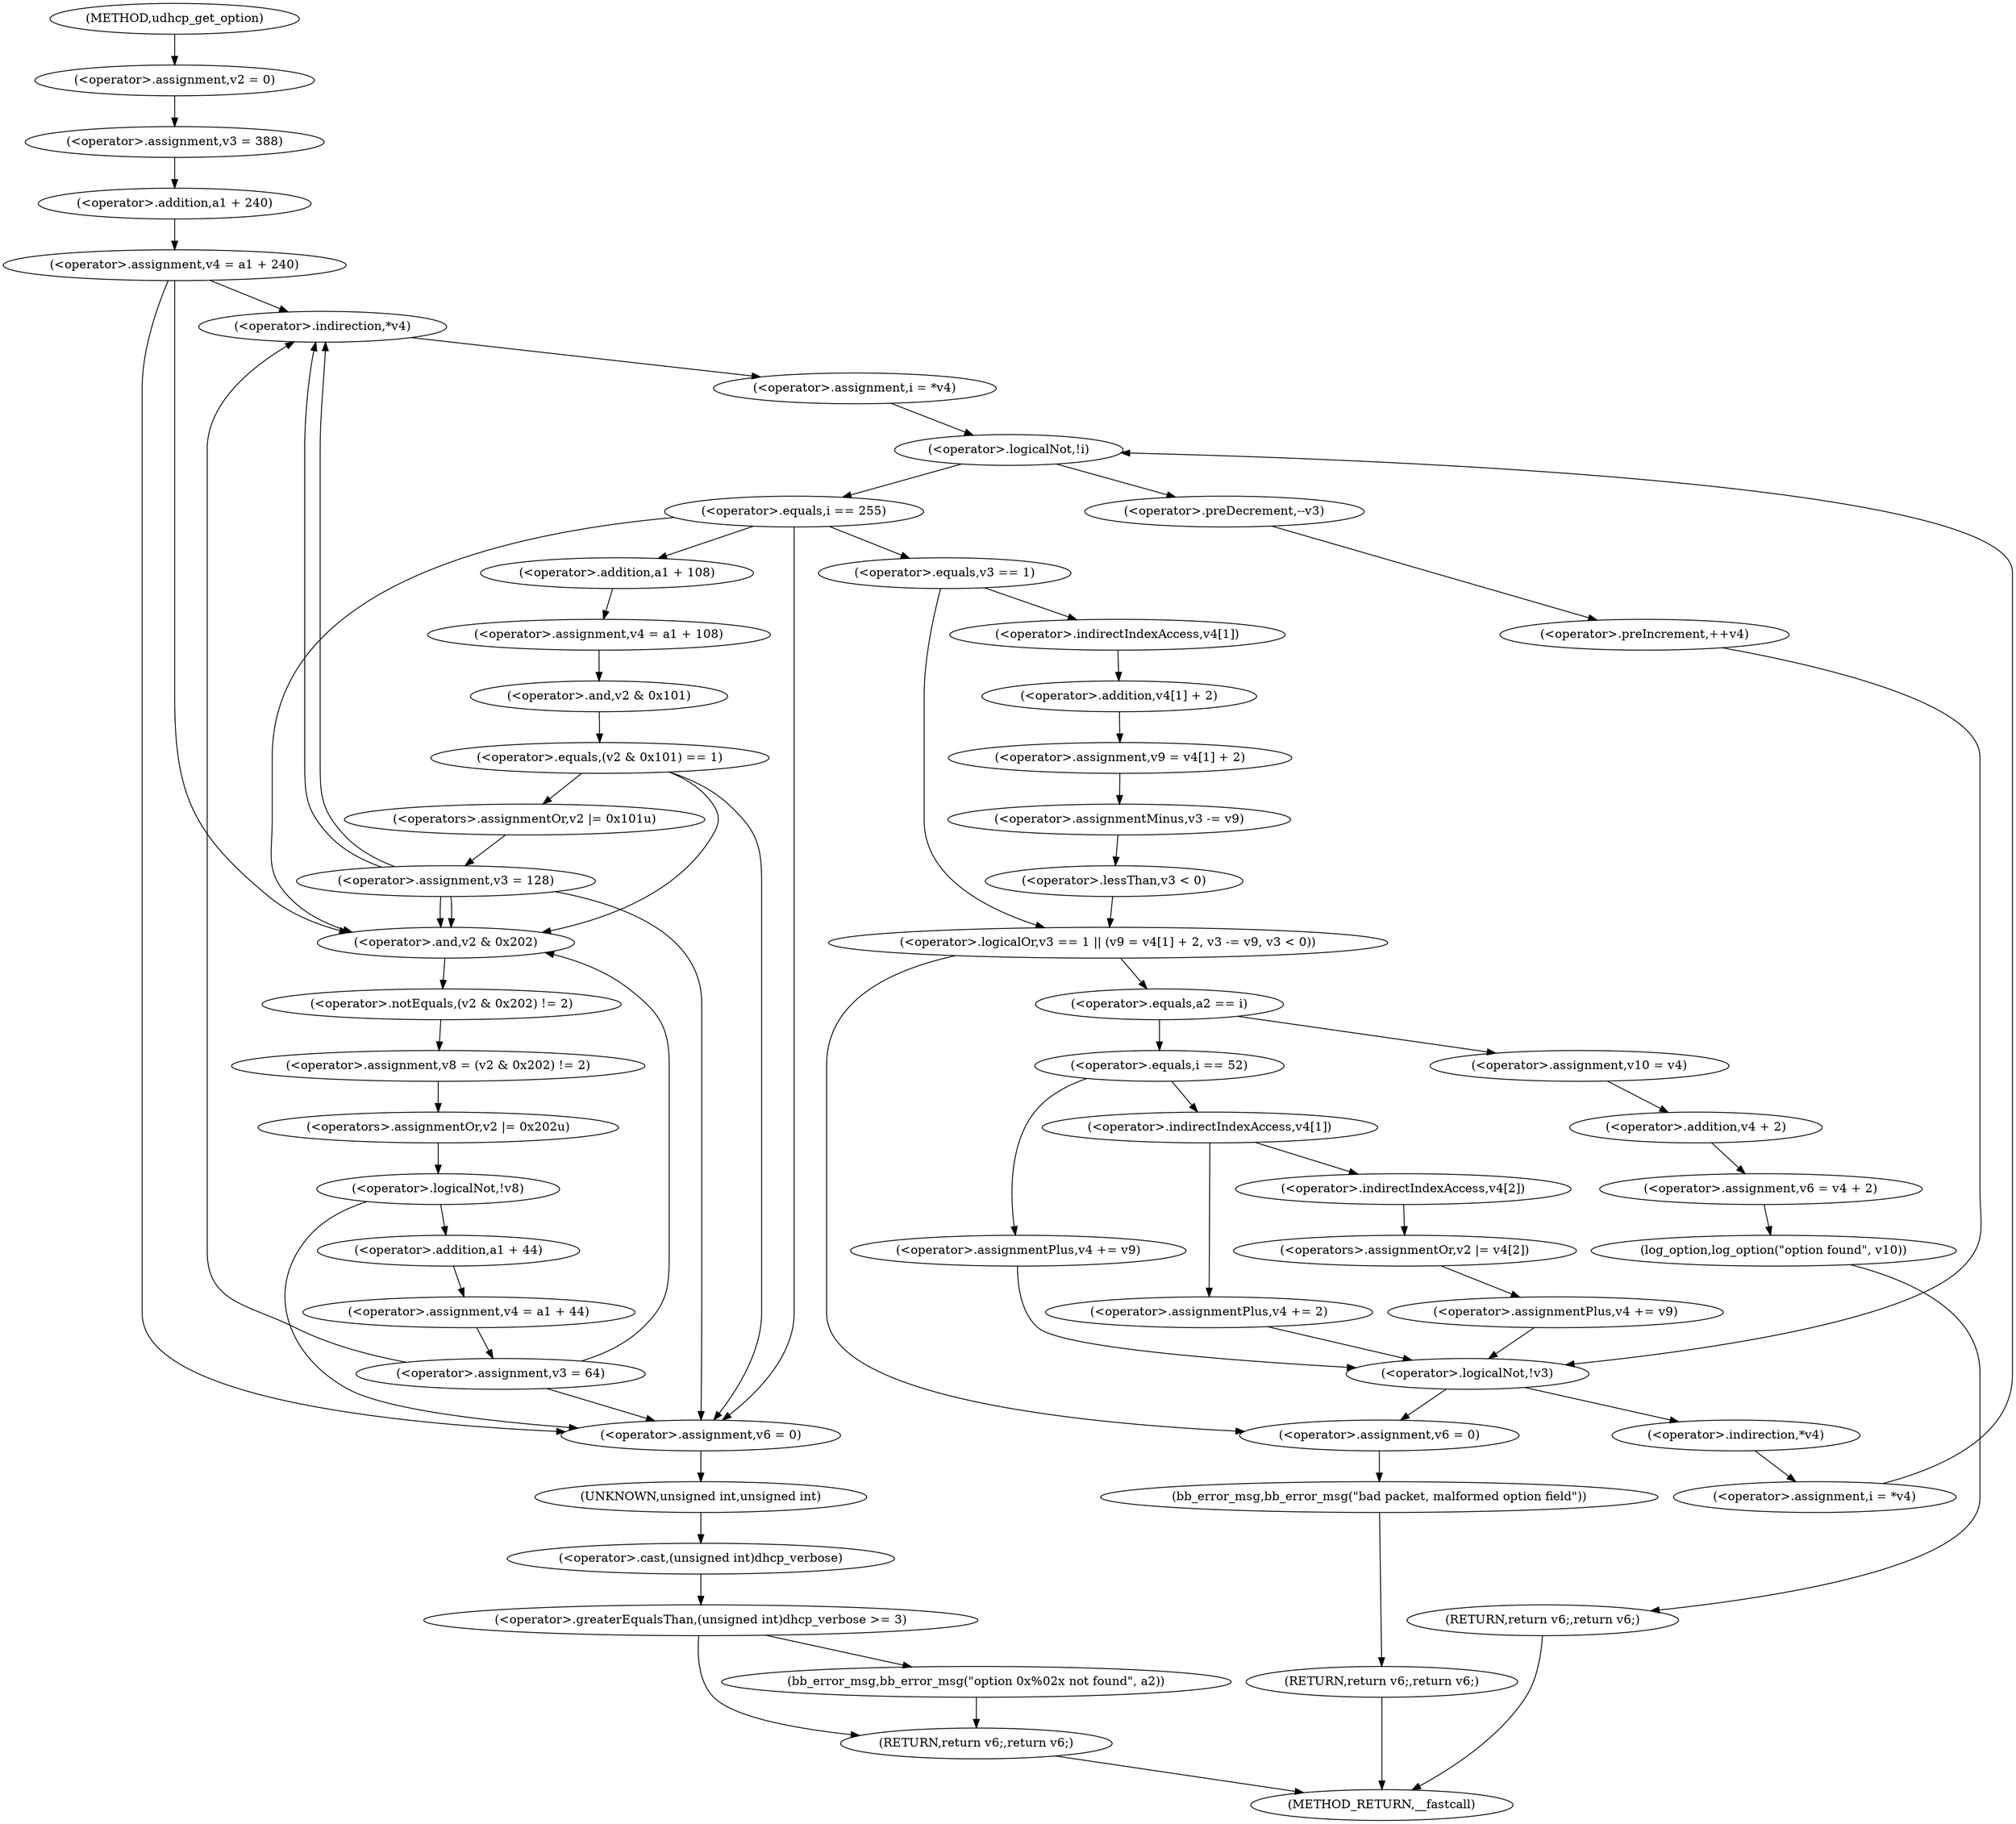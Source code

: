 digraph udhcp_get_option {  
"1000121" [label = "(<operator>.assignment,v2 = 0)" ]
"1000124" [label = "(<operator>.assignment,v3 = 388)" ]
"1000127" [label = "(<operator>.assignment,v4 = a1 + 240)" ]
"1000129" [label = "(<operator>.addition,a1 + 240)" ]
"1000139" [label = "(<operator>.assignment,i = *v4)" ]
"1000141" [label = "(<operator>.indirection,*v4)" ]
"1000143" [label = "(<operator>.assignment,i = *v4)" ]
"1000145" [label = "(<operator>.indirection,*v4)" ]
"1000149" [label = "(<operator>.logicalNot,!i)" ]
"1000152" [label = "(<operator>.preDecrement,--v3)" ]
"1000154" [label = "(<operator>.preIncrement,++v4)" ]
"1000158" [label = "(<operator>.equals,i == 255)" ]
"1000163" [label = "(<operator>.logicalOr,v3 == 1 || (v9 = v4[1] + 2, v3 -= v9, v3 < 0))" ]
"1000164" [label = "(<operator>.equals,v3 == 1)" ]
"1000168" [label = "(<operator>.assignment,v9 = v4[1] + 2)" ]
"1000170" [label = "(<operator>.addition,v4[1] + 2)" ]
"1000171" [label = "(<operator>.indirectIndexAccess,v4[1])" ]
"1000176" [label = "(<operator>.assignmentMinus,v3 -= v9)" ]
"1000179" [label = "(<operator>.lessThan,v3 < 0)" ]
"1000184" [label = "(<operator>.assignment,v6 = 0)" ]
"1000187" [label = "(bb_error_msg,bb_error_msg(\"bad packet, malformed option field\"))" ]
"1000189" [label = "(RETURN,return v6;,return v6;)" ]
"1000192" [label = "(<operator>.equals,a2 == i)" ]
"1000196" [label = "(<operator>.assignment,v10 = v4)" ]
"1000199" [label = "(<operator>.assignment,v6 = v4 + 2)" ]
"1000201" [label = "(<operator>.addition,v4 + 2)" ]
"1000204" [label = "(log_option,log_option(\"option found\", v10))" ]
"1000207" [label = "(RETURN,return v6;,return v6;)" ]
"1000210" [label = "(<operator>.equals,i == 52)" ]
"1000215" [label = "(<operator>.indirectIndexAccess,v4[1])" ]
"1000219" [label = "(<operators>.assignmentOr,v2 |= v4[2])" ]
"1000221" [label = "(<operator>.indirectIndexAccess,v4[2])" ]
"1000224" [label = "(<operator>.assignmentPlus,v4 += v9)" ]
"1000229" [label = "(<operator>.assignmentPlus,v4 += 2)" ]
"1000234" [label = "(<operator>.assignmentPlus,v4 += v9)" ]
"1000239" [label = "(<operator>.logicalNot,!v3)" ]
"1000242" [label = "(<operator>.assignment,v4 = a1 + 108)" ]
"1000244" [label = "(<operator>.addition,a1 + 108)" ]
"1000248" [label = "(<operator>.equals,(v2 & 0x101) == 1)" ]
"1000249" [label = "(<operator>.and,v2 & 0x101)" ]
"1000254" [label = "(<operators>.assignmentOr,v2 |= 0x101u)" ]
"1000257" [label = "(<operator>.assignment,v3 = 128)" ]
"1000262" [label = "(<operator>.assignment,v8 = (v2 & 0x202) != 2)" ]
"1000264" [label = "(<operator>.notEquals,(v2 & 0x202) != 2)" ]
"1000265" [label = "(<operator>.and,v2 & 0x202)" ]
"1000269" [label = "(<operators>.assignmentOr,v2 |= 0x202u)" ]
"1000273" [label = "(<operator>.logicalNot,!v8)" ]
"1000276" [label = "(<operator>.assignment,v4 = a1 + 44)" ]
"1000278" [label = "(<operator>.addition,a1 + 44)" ]
"1000281" [label = "(<operator>.assignment,v3 = 64)" ]
"1000286" [label = "(<operator>.assignment,v6 = 0)" ]
"1000290" [label = "(<operator>.greaterEqualsThan,(unsigned int)dhcp_verbose >= 3)" ]
"1000291" [label = "(<operator>.cast,(unsigned int)dhcp_verbose)" ]
"1000292" [label = "(UNKNOWN,unsigned int,unsigned int)" ]
"1000295" [label = "(bb_error_msg,bb_error_msg(\"option 0x%02x not found\", a2))" ]
"1000298" [label = "(RETURN,return v6;,return v6;)" ]
"1000109" [label = "(METHOD,udhcp_get_option)" ]
"1000300" [label = "(METHOD_RETURN,__fastcall)" ]
  "1000121" -> "1000124" 
  "1000124" -> "1000129" 
  "1000127" -> "1000141" 
  "1000127" -> "1000265" 
  "1000127" -> "1000286" 
  "1000129" -> "1000127" 
  "1000139" -> "1000149" 
  "1000141" -> "1000139" 
  "1000143" -> "1000149" 
  "1000145" -> "1000143" 
  "1000149" -> "1000152" 
  "1000149" -> "1000158" 
  "1000152" -> "1000154" 
  "1000154" -> "1000239" 
  "1000158" -> "1000244" 
  "1000158" -> "1000265" 
  "1000158" -> "1000286" 
  "1000158" -> "1000164" 
  "1000163" -> "1000184" 
  "1000163" -> "1000192" 
  "1000164" -> "1000163" 
  "1000164" -> "1000171" 
  "1000168" -> "1000176" 
  "1000170" -> "1000168" 
  "1000171" -> "1000170" 
  "1000176" -> "1000179" 
  "1000179" -> "1000163" 
  "1000184" -> "1000187" 
  "1000187" -> "1000189" 
  "1000189" -> "1000300" 
  "1000192" -> "1000196" 
  "1000192" -> "1000210" 
  "1000196" -> "1000201" 
  "1000199" -> "1000204" 
  "1000201" -> "1000199" 
  "1000204" -> "1000207" 
  "1000207" -> "1000300" 
  "1000210" -> "1000215" 
  "1000210" -> "1000234" 
  "1000215" -> "1000221" 
  "1000215" -> "1000229" 
  "1000219" -> "1000224" 
  "1000221" -> "1000219" 
  "1000224" -> "1000239" 
  "1000229" -> "1000239" 
  "1000234" -> "1000239" 
  "1000239" -> "1000184" 
  "1000239" -> "1000145" 
  "1000242" -> "1000249" 
  "1000244" -> "1000242" 
  "1000248" -> "1000254" 
  "1000248" -> "1000265" 
  "1000248" -> "1000286" 
  "1000249" -> "1000248" 
  "1000254" -> "1000257" 
  "1000257" -> "1000141" 
  "1000257" -> "1000265" 
  "1000257" -> "1000286" 
  "1000257" -> "1000141" 
  "1000257" -> "1000265" 
  "1000262" -> "1000269" 
  "1000264" -> "1000262" 
  "1000265" -> "1000264" 
  "1000269" -> "1000273" 
  "1000273" -> "1000278" 
  "1000273" -> "1000286" 
  "1000276" -> "1000281" 
  "1000278" -> "1000276" 
  "1000281" -> "1000141" 
  "1000281" -> "1000265" 
  "1000281" -> "1000286" 
  "1000286" -> "1000292" 
  "1000290" -> "1000295" 
  "1000290" -> "1000298" 
  "1000291" -> "1000290" 
  "1000292" -> "1000291" 
  "1000295" -> "1000298" 
  "1000298" -> "1000300" 
  "1000109" -> "1000121" 
}
